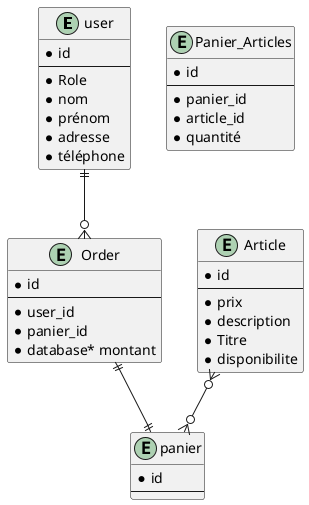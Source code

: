 @startuml @endregex
entity "user" as U{
  * id 
  ---
  * Role 
  * nom 
  * prénom
  * adresse
  * téléphone
}

entity "Article" as A{
  * id
  ---
  * prix
  * description
  * Titre 
  * disponibilite
}

' join table article-order
entity "panier" as P{
  *id
  ---
}

entity "Panier_Articles" as PA {
  * id
  ---
  * panier_id
  * article_id
  * quantité
}

entity "Order" as O{
  * id
  ---
  * user_id
  * panier_id
  * database* montant
}

U  ||--o{ O 
A }o--o{ P
O ||--|| P

@enduml